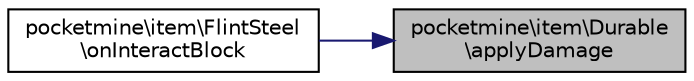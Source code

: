 digraph "pocketmine\item\Durable\applyDamage"
{
 // INTERACTIVE_SVG=YES
 // LATEX_PDF_SIZE
  edge [fontname="Helvetica",fontsize="10",labelfontname="Helvetica",labelfontsize="10"];
  node [fontname="Helvetica",fontsize="10",shape=record];
  rankdir="RL";
  Node1 [label="pocketmine\\item\\Durable\l\\applyDamage",height=0.2,width=0.4,color="black", fillcolor="grey75", style="filled", fontcolor="black",tooltip=" "];
  Node1 -> Node2 [dir="back",color="midnightblue",fontsize="10",style="solid",fontname="Helvetica"];
  Node2 [label="pocketmine\\item\\FlintSteel\l\\onInteractBlock",height=0.2,width=0.4,color="black", fillcolor="white", style="filled",URL="$d5/db8/classpocketmine_1_1item_1_1_flint_steel.html#ad5cc6c699bea2a36c4bdda5578174618",tooltip=" "];
}
